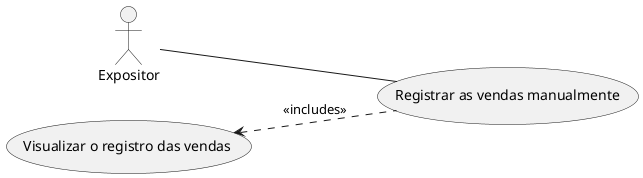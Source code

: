 @startuml
left to right direction

actor "Expositor" as Usuario

usecase "Registrar as vendas manualmente" as UC1
usecase "Visualizar o registro das vendas" as UC2

Usuario -- UC1

UC2 <.. UC1 : <<includes>>
@enduml